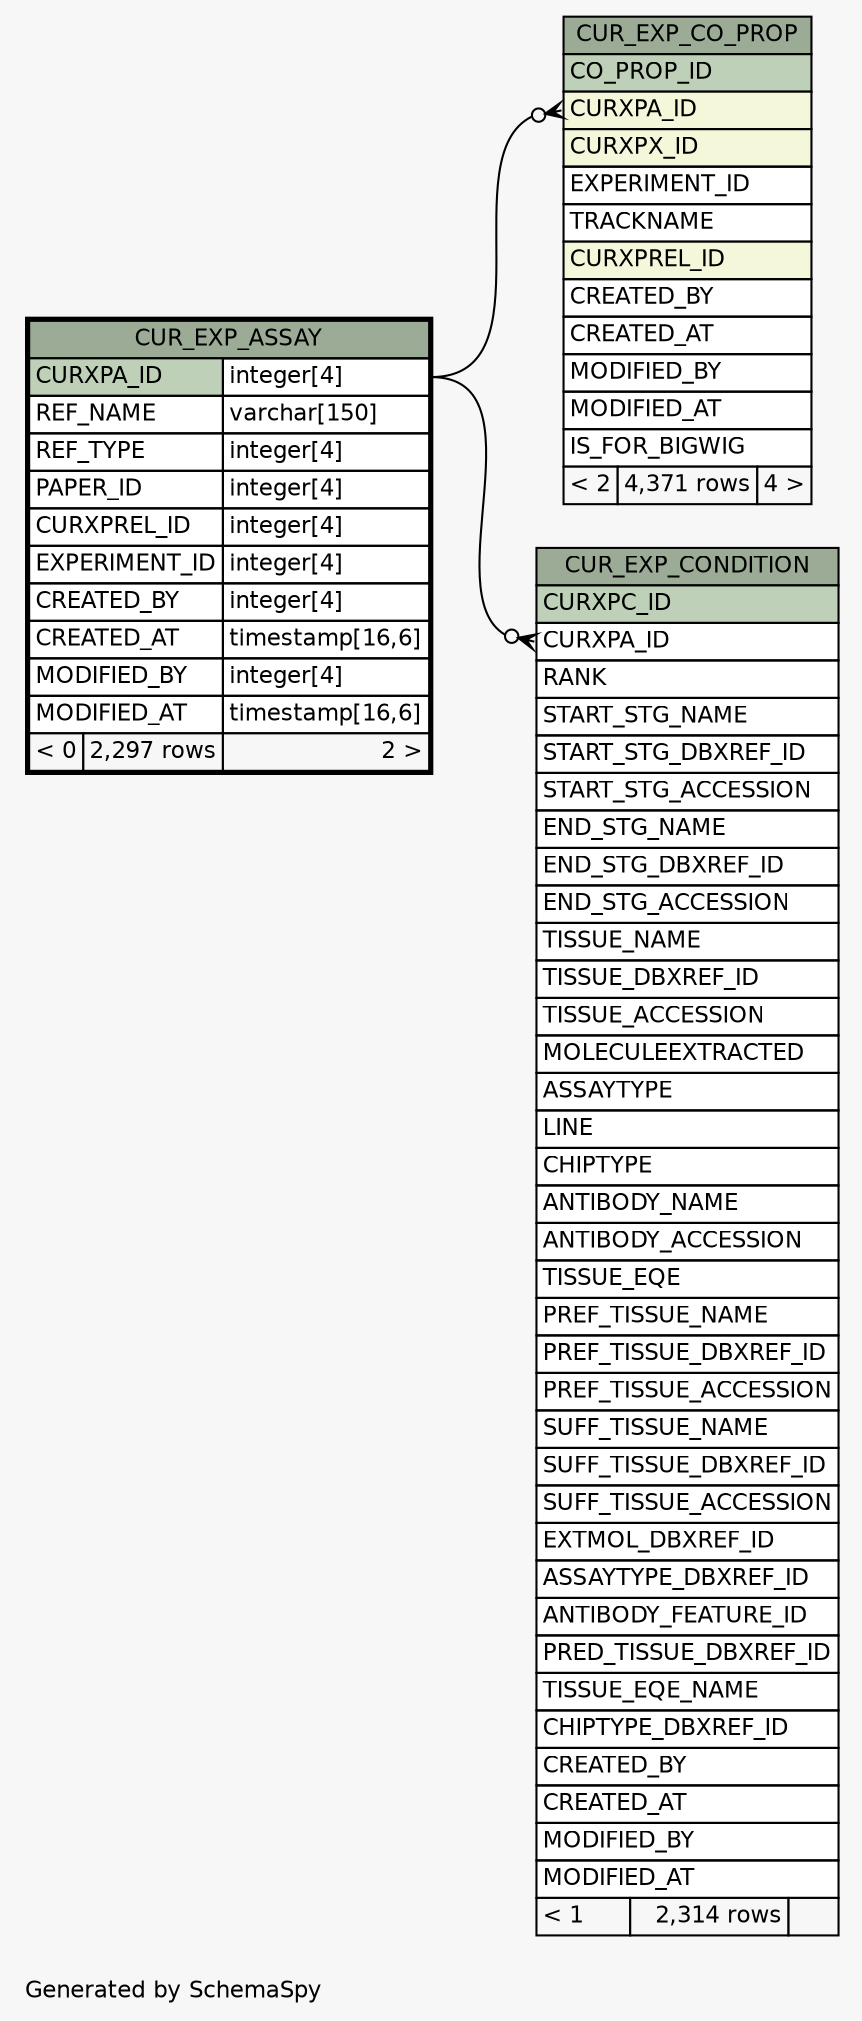 // dot 2.38.0 on Windows 10 10.0
// SchemaSpy rev Unknown
digraph "oneDegreeRelationshipsDiagram" {
  graph [
    rankdir="RL"
    bgcolor="#f7f7f7"
    label="\nGenerated by SchemaSpy"
    labeljust="l"
    nodesep="0.18"
    ranksep="0.46"
    fontname="Helvetica"
    fontsize="11"
  ];
  node [
    fontname="Helvetica"
    fontsize="11"
    shape="plaintext"
  ];
  edge [
    arrowsize="0.8"
  ];
  "CUR_EXP_CO_PROP":"CURXPA_ID":w -> "CUR_EXP_ASSAY":"CURXPA_ID.type":e [arrowhead=none dir=back arrowtail=crowodot];
  "CUR_EXP_CONDITION":"CURXPA_ID":w -> "CUR_EXP_ASSAY":"CURXPA_ID.type":e [arrowhead=none dir=back arrowtail=crowodot];
  "CUR_EXP_ASSAY" [
    label=<
    <TABLE BORDER="2" CELLBORDER="1" CELLSPACING="0" BGCOLOR="#ffffff">
      <TR><TD COLSPAN="3" BGCOLOR="#9bab96" ALIGN="CENTER">CUR_EXP_ASSAY</TD></TR>
      <TR><TD PORT="CURXPA_ID" COLSPAN="2" BGCOLOR="#bed1b8" ALIGN="LEFT">CURXPA_ID</TD><TD PORT="CURXPA_ID.type" ALIGN="LEFT">integer[4]</TD></TR>
      <TR><TD PORT="REF_NAME" COLSPAN="2" ALIGN="LEFT">REF_NAME</TD><TD PORT="REF_NAME.type" ALIGN="LEFT">varchar[150]</TD></TR>
      <TR><TD PORT="REF_TYPE" COLSPAN="2" ALIGN="LEFT">REF_TYPE</TD><TD PORT="REF_TYPE.type" ALIGN="LEFT">integer[4]</TD></TR>
      <TR><TD PORT="PAPER_ID" COLSPAN="2" ALIGN="LEFT">PAPER_ID</TD><TD PORT="PAPER_ID.type" ALIGN="LEFT">integer[4]</TD></TR>
      <TR><TD PORT="CURXPREL_ID" COLSPAN="2" ALIGN="LEFT">CURXPREL_ID</TD><TD PORT="CURXPREL_ID.type" ALIGN="LEFT">integer[4]</TD></TR>
      <TR><TD PORT="EXPERIMENT_ID" COLSPAN="2" ALIGN="LEFT">EXPERIMENT_ID</TD><TD PORT="EXPERIMENT_ID.type" ALIGN="LEFT">integer[4]</TD></TR>
      <TR><TD PORT="CREATED_BY" COLSPAN="2" ALIGN="LEFT">CREATED_BY</TD><TD PORT="CREATED_BY.type" ALIGN="LEFT">integer[4]</TD></TR>
      <TR><TD PORT="CREATED_AT" COLSPAN="2" ALIGN="LEFT">CREATED_AT</TD><TD PORT="CREATED_AT.type" ALIGN="LEFT">timestamp[16,6]</TD></TR>
      <TR><TD PORT="MODIFIED_BY" COLSPAN="2" ALIGN="LEFT">MODIFIED_BY</TD><TD PORT="MODIFIED_BY.type" ALIGN="LEFT">integer[4]</TD></TR>
      <TR><TD PORT="MODIFIED_AT" COLSPAN="2" ALIGN="LEFT">MODIFIED_AT</TD><TD PORT="MODIFIED_AT.type" ALIGN="LEFT">timestamp[16,6]</TD></TR>
      <TR><TD ALIGN="LEFT" BGCOLOR="#f7f7f7">&lt; 0</TD><TD ALIGN="RIGHT" BGCOLOR="#f7f7f7">2,297 rows</TD><TD ALIGN="RIGHT" BGCOLOR="#f7f7f7">2 &gt;</TD></TR>
    </TABLE>>
    URL="CUR_EXP_ASSAY.html"
    tooltip="CUR_EXP_ASSAY"
  ];
  "CUR_EXP_CO_PROP" [
    label=<
    <TABLE BORDER="0" CELLBORDER="1" CELLSPACING="0" BGCOLOR="#ffffff">
      <TR><TD COLSPAN="3" BGCOLOR="#9bab96" ALIGN="CENTER">CUR_EXP_CO_PROP</TD></TR>
      <TR><TD PORT="CO_PROP_ID" COLSPAN="3" BGCOLOR="#bed1b8" ALIGN="LEFT">CO_PROP_ID</TD></TR>
      <TR><TD PORT="CURXPA_ID" COLSPAN="3" BGCOLOR="#f4f7da" ALIGN="LEFT">CURXPA_ID</TD></TR>
      <TR><TD PORT="CURXPX_ID" COLSPAN="3" BGCOLOR="#f4f7da" ALIGN="LEFT">CURXPX_ID</TD></TR>
      <TR><TD PORT="EXPERIMENT_ID" COLSPAN="3" ALIGN="LEFT">EXPERIMENT_ID</TD></TR>
      <TR><TD PORT="TRACKNAME" COLSPAN="3" ALIGN="LEFT">TRACKNAME</TD></TR>
      <TR><TD PORT="CURXPREL_ID" COLSPAN="3" BGCOLOR="#f4f7da" ALIGN="LEFT">CURXPREL_ID</TD></TR>
      <TR><TD PORT="CREATED_BY" COLSPAN="3" ALIGN="LEFT">CREATED_BY</TD></TR>
      <TR><TD PORT="CREATED_AT" COLSPAN="3" ALIGN="LEFT">CREATED_AT</TD></TR>
      <TR><TD PORT="MODIFIED_BY" COLSPAN="3" ALIGN="LEFT">MODIFIED_BY</TD></TR>
      <TR><TD PORT="MODIFIED_AT" COLSPAN="3" ALIGN="LEFT">MODIFIED_AT</TD></TR>
      <TR><TD PORT="IS_FOR_BIGWIG" COLSPAN="3" ALIGN="LEFT">IS_FOR_BIGWIG</TD></TR>
      <TR><TD ALIGN="LEFT" BGCOLOR="#f7f7f7">&lt; 2</TD><TD ALIGN="RIGHT" BGCOLOR="#f7f7f7">4,371 rows</TD><TD ALIGN="RIGHT" BGCOLOR="#f7f7f7">4 &gt;</TD></TR>
    </TABLE>>
    URL="CUR_EXP_CO_PROP.html"
    tooltip="CUR_EXP_CO_PROP"
  ];
  "CUR_EXP_CONDITION" [
    label=<
    <TABLE BORDER="0" CELLBORDER="1" CELLSPACING="0" BGCOLOR="#ffffff">
      <TR><TD COLSPAN="3" BGCOLOR="#9bab96" ALIGN="CENTER">CUR_EXP_CONDITION</TD></TR>
      <TR><TD PORT="CURXPC_ID" COLSPAN="3" BGCOLOR="#bed1b8" ALIGN="LEFT">CURXPC_ID</TD></TR>
      <TR><TD PORT="CURXPA_ID" COLSPAN="3" ALIGN="LEFT">CURXPA_ID</TD></TR>
      <TR><TD PORT="RANK" COLSPAN="3" ALIGN="LEFT">RANK</TD></TR>
      <TR><TD PORT="START_STG_NAME" COLSPAN="3" ALIGN="LEFT">START_STG_NAME</TD></TR>
      <TR><TD PORT="START_STG_DBXREF_ID" COLSPAN="3" ALIGN="LEFT">START_STG_DBXREF_ID</TD></TR>
      <TR><TD PORT="START_STG_ACCESSION" COLSPAN="3" ALIGN="LEFT">START_STG_ACCESSION</TD></TR>
      <TR><TD PORT="END_STG_NAME" COLSPAN="3" ALIGN="LEFT">END_STG_NAME</TD></TR>
      <TR><TD PORT="END_STG_DBXREF_ID" COLSPAN="3" ALIGN="LEFT">END_STG_DBXREF_ID</TD></TR>
      <TR><TD PORT="END_STG_ACCESSION" COLSPAN="3" ALIGN="LEFT">END_STG_ACCESSION</TD></TR>
      <TR><TD PORT="TISSUE_NAME" COLSPAN="3" ALIGN="LEFT">TISSUE_NAME</TD></TR>
      <TR><TD PORT="TISSUE_DBXREF_ID" COLSPAN="3" ALIGN="LEFT">TISSUE_DBXREF_ID</TD></TR>
      <TR><TD PORT="TISSUE_ACCESSION" COLSPAN="3" ALIGN="LEFT">TISSUE_ACCESSION</TD></TR>
      <TR><TD PORT="MOLECULEEXTRACTED" COLSPAN="3" ALIGN="LEFT">MOLECULEEXTRACTED</TD></TR>
      <TR><TD PORT="ASSAYTYPE" COLSPAN="3" ALIGN="LEFT">ASSAYTYPE</TD></TR>
      <TR><TD PORT="LINE" COLSPAN="3" ALIGN="LEFT">LINE</TD></TR>
      <TR><TD PORT="CHIPTYPE" COLSPAN="3" ALIGN="LEFT">CHIPTYPE</TD></TR>
      <TR><TD PORT="ANTIBODY_NAME" COLSPAN="3" ALIGN="LEFT">ANTIBODY_NAME</TD></TR>
      <TR><TD PORT="ANTIBODY_ACCESSION" COLSPAN="3" ALIGN="LEFT">ANTIBODY_ACCESSION</TD></TR>
      <TR><TD PORT="TISSUE_EQE" COLSPAN="3" ALIGN="LEFT">TISSUE_EQE</TD></TR>
      <TR><TD PORT="PREF_TISSUE_NAME" COLSPAN="3" ALIGN="LEFT">PREF_TISSUE_NAME</TD></TR>
      <TR><TD PORT="PREF_TISSUE_DBXREF_ID" COLSPAN="3" ALIGN="LEFT">PREF_TISSUE_DBXREF_ID</TD></TR>
      <TR><TD PORT="PREF_TISSUE_ACCESSION" COLSPAN="3" ALIGN="LEFT">PREF_TISSUE_ACCESSION</TD></TR>
      <TR><TD PORT="SUFF_TISSUE_NAME" COLSPAN="3" ALIGN="LEFT">SUFF_TISSUE_NAME</TD></TR>
      <TR><TD PORT="SUFF_TISSUE_DBXREF_ID" COLSPAN="3" ALIGN="LEFT">SUFF_TISSUE_DBXREF_ID</TD></TR>
      <TR><TD PORT="SUFF_TISSUE_ACCESSION" COLSPAN="3" ALIGN="LEFT">SUFF_TISSUE_ACCESSION</TD></TR>
      <TR><TD PORT="EXTMOL_DBXREF_ID" COLSPAN="3" ALIGN="LEFT">EXTMOL_DBXREF_ID</TD></TR>
      <TR><TD PORT="ASSAYTYPE_DBXREF_ID" COLSPAN="3" ALIGN="LEFT">ASSAYTYPE_DBXREF_ID</TD></TR>
      <TR><TD PORT="ANTIBODY_FEATURE_ID" COLSPAN="3" ALIGN="LEFT">ANTIBODY_FEATURE_ID</TD></TR>
      <TR><TD PORT="PRED_TISSUE_DBXREF_ID" COLSPAN="3" ALIGN="LEFT">PRED_TISSUE_DBXREF_ID</TD></TR>
      <TR><TD PORT="TISSUE_EQE_NAME" COLSPAN="3" ALIGN="LEFT">TISSUE_EQE_NAME</TD></TR>
      <TR><TD PORT="CHIPTYPE_DBXREF_ID" COLSPAN="3" ALIGN="LEFT">CHIPTYPE_DBXREF_ID</TD></TR>
      <TR><TD PORT="CREATED_BY" COLSPAN="3" ALIGN="LEFT">CREATED_BY</TD></TR>
      <TR><TD PORT="CREATED_AT" COLSPAN="3" ALIGN="LEFT">CREATED_AT</TD></TR>
      <TR><TD PORT="MODIFIED_BY" COLSPAN="3" ALIGN="LEFT">MODIFIED_BY</TD></TR>
      <TR><TD PORT="MODIFIED_AT" COLSPAN="3" ALIGN="LEFT">MODIFIED_AT</TD></TR>
      <TR><TD ALIGN="LEFT" BGCOLOR="#f7f7f7">&lt; 1</TD><TD ALIGN="RIGHT" BGCOLOR="#f7f7f7">2,314 rows</TD><TD ALIGN="RIGHT" BGCOLOR="#f7f7f7">  </TD></TR>
    </TABLE>>
    URL="CUR_EXP_CONDITION.html"
    tooltip="CUR_EXP_CONDITION"
  ];
}

